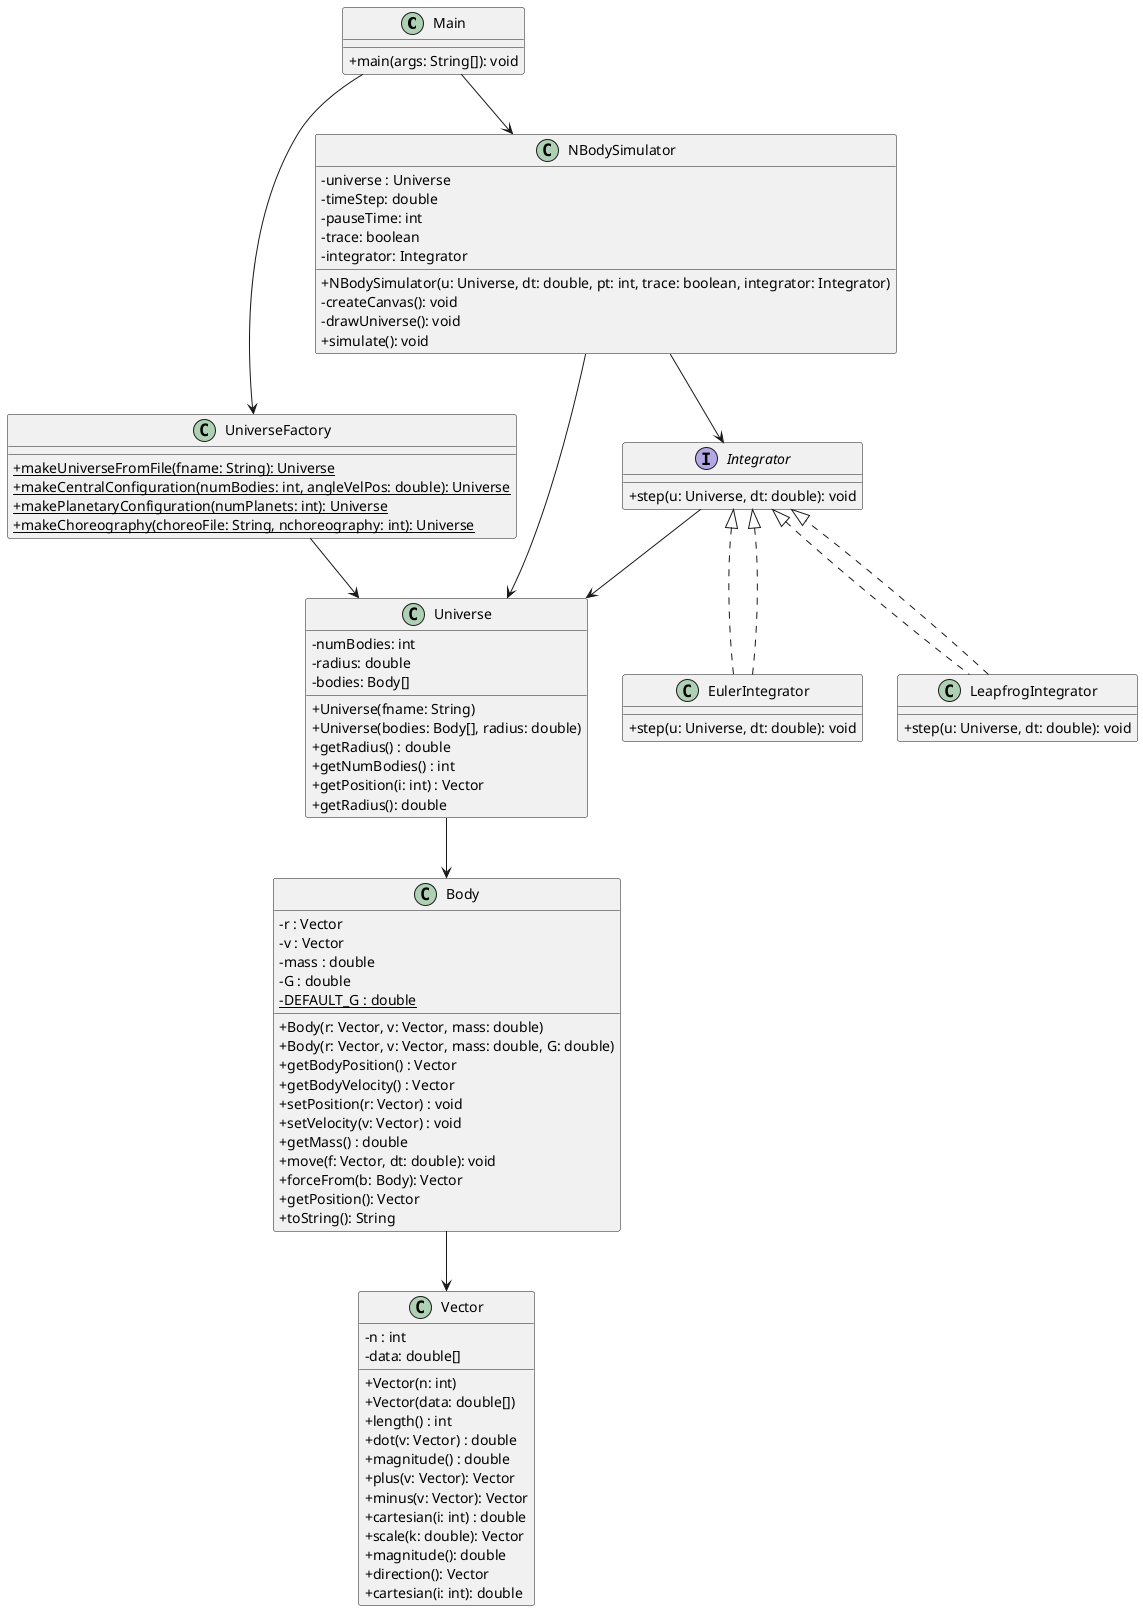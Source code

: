 @startuml
skinparam classAttributeIconSize 0

class Main {
  + main(args: String[]): void
}

class NBodySimulator {
  - universe : Universe
  - timeStep: double
  - pauseTime: int
  - trace: boolean
  - integrator: Integrator
  + NBodySimulator(u: Universe, dt: double, pt: int, trace: boolean, integrator: Integrator)
  - createCanvas(): void
  - drawUniverse(): void
  + simulate(): void
}

class Universe {
  - numBodies: int
  - radius: double
  - bodies: Body[]
  + Universe(fname: String)
  + Universe(bodies: Body[], radius: double)
  + getRadius() : double
  + getNumBodies() : int
  + getPosition(i: int) : Vector
  + getRadius(): double
}

class Body {
  - r : Vector
  - v : Vector
  - mass : double
  - G : double
  {static} - DEFAULT_G : double
  + Body(r: Vector, v: Vector, mass: double)
  + Body(r: Vector, v: Vector, mass: double, G: double)
  + getBodyPosition() : Vector
  + getBodyVelocity() : Vector
  + setPosition(r: Vector) : void
  + setVelocity(v: Vector) : void
  + getMass() : double
  + move(f: Vector, dt: double): void
  + forceFrom(b: Body): Vector
  + getPosition(): Vector
  + toString(): String
}

class Vector {
  - n : int
  - data: double[]
  + Vector(n: int)
  + Vector(data: double[])
  + length() : int
  + dot(v: Vector) : double
  + magnitude() : double
  + plus(v: Vector): Vector
  + minus(v: Vector): Vector
  + cartesian(i: int) : double
  + scale(k: double): Vector
  + magnitude(): double
  + direction(): Vector
  + cartesian(i: int): double
}

class UniverseFactory {
  {static} + makeUniverseFromFile(fname: String): Universe
  {static} + makeCentralConfiguration(numBodies: int, angleVelPos: double): Universe
  {static} + makePlanetaryConfiguration(numPlanets: int): Universe
  {static} + makeChoreography(choreoFile: String, nchoreography: int): Universe
}

interface Integrator {
  + step(u: Universe, dt: double): void
}

class EulerIntegrator implements Integrator {
  + step(u: Universe, dt: double): void
}

class LeapfrogIntegrator implements Integrator {
  + step(u: Universe, dt: double): void
}

' Relaciones
Main --> NBodySimulator
Main --> UniverseFactory
NBodySimulator --> Universe
NBodySimulator --> Integrator
UniverseFactory --> Universe
Universe --> Body
Integrator --> Universe
EulerIntegrator ..|> Integrator
LeapfrogIntegrator ..|> Integrator
Body --> Vector
@enduml

